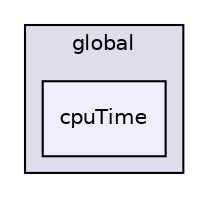 digraph "src/OpenFOAM/global/cpuTime" {
  bgcolor=transparent;
  compound=true
  node [ fontsize="10", fontname="Helvetica"];
  edge [ labelfontsize="10", labelfontname="Helvetica"];
  subgraph clusterdir_8583492183f4d27c76555f8f333dd07b {
    graph [ bgcolor="#ddddee", pencolor="black", label="global" fontname="Helvetica", fontsize="10", URL="dir_8583492183f4d27c76555f8f333dd07b.html"]
  dir_f712fec5bae3fcd323cbbdec974d4645 [shape=box, label="cpuTime", style="filled", fillcolor="#eeeeff", pencolor="black", URL="dir_f712fec5bae3fcd323cbbdec974d4645.html"];
  }
}
